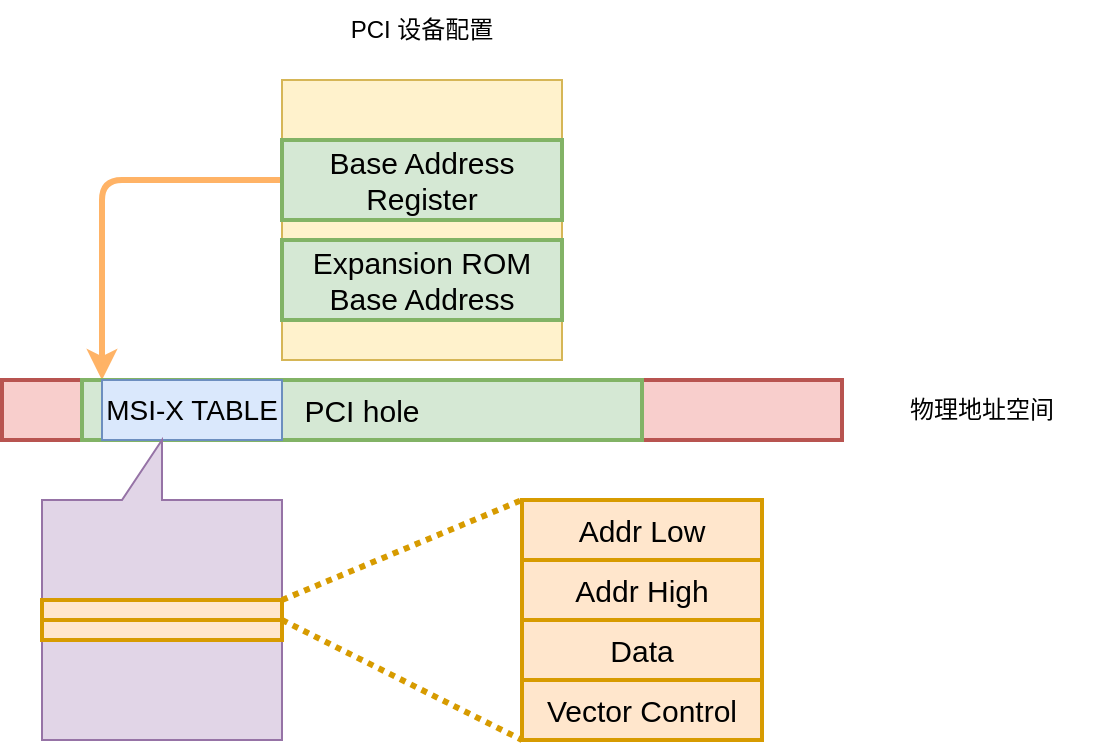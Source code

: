 <mxfile version="17.4.2" type="device"><diagram id="6A33YNNAumB7MYZeX0kF" name="第 1 页"><mxGraphModel dx="990" dy="1025" grid="1" gridSize="10" guides="1" tooltips="1" connect="1" arrows="1" fold="1" page="1" pageScale="1" pageWidth="1169" pageHeight="827" math="0" shadow="0"><root><mxCell id="0"/><mxCell id="1" parent="0"/><mxCell id="fDxgqiGCjrbir5VxKdMG-2" value="" style="rounded=0;whiteSpace=wrap;html=1;fillColor=#fff2cc;strokeColor=#d6b656;shadow=0;" vertex="1" parent="1"><mxGeometry x="390" y="420" width="140" height="140" as="geometry"/></mxCell><mxCell id="fDxgqiGCjrbir5VxKdMG-7" style="edgeStyle=orthogonalEdgeStyle;rounded=1;orthogonalLoop=1;jettySize=auto;html=1;exitX=0;exitY=0.5;exitDx=0;exitDy=0;entryX=0;entryY=0;entryDx=0;entryDy=0;labelBackgroundColor=default;fontFamily=Helvetica;fontSize=11;fontColor=default;endArrow=classic;strokeColor=#FFB366;strokeWidth=3;" edge="1" parent="1" source="6II8uOi-7ybXOuTMXV7j-16" target="fDxgqiGCjrbir5VxKdMG-4"><mxGeometry relative="1" as="geometry"/></mxCell><mxCell id="6II8uOi-7ybXOuTMXV7j-16" value="Base Address Register" style="rounded=0;whiteSpace=wrap;html=1;fillColor=#d5e8d4;strokeColor=#82b366;fontSize=15;strokeWidth=2;glass=0;sketch=0;shadow=0;" parent="1" vertex="1"><mxGeometry x="390" y="450" width="140" height="40" as="geometry"/></mxCell><mxCell id="6II8uOi-7ybXOuTMXV7j-17" value="Expansion ROM Base Address" style="rounded=0;whiteSpace=wrap;html=1;fillColor=#d5e8d4;strokeColor=#82b366;fontSize=15;strokeWidth=2;glass=0;sketch=0;shadow=0;" parent="1" vertex="1"><mxGeometry x="390" y="500" width="140" height="40" as="geometry"/></mxCell><mxCell id="6II8uOi-7ybXOuTMXV7j-45" value="" style="rounded=0;whiteSpace=wrap;html=1;strokeWidth=2;strokeColor=#b85450;fillColor=#f8cecc;" parent="1" vertex="1"><mxGeometry x="250" y="570" width="420" height="30" as="geometry"/></mxCell><mxCell id="6II8uOi-7ybXOuTMXV7j-46" value="PCI hole" style="rounded=0;whiteSpace=wrap;html=1;fillColor=#d5e8d4;strokeColor=#82b366;fontSize=15;strokeWidth=2;glass=0;sketch=0;shadow=0;" parent="1" vertex="1"><mxGeometry x="290" y="570" width="280" height="30" as="geometry"/></mxCell><mxCell id="6II8uOi-7ybXOuTMXV7j-47" value="物理地址空间" style="text;html=1;strokeColor=none;fillColor=none;align=center;verticalAlign=middle;whiteSpace=wrap;rounded=0;shadow=0;" parent="1" vertex="1"><mxGeometry x="680" y="570" width="120" height="30" as="geometry"/></mxCell><mxCell id="fDxgqiGCjrbir5VxKdMG-4" value="MSI-X TABLE" style="rounded=0;whiteSpace=wrap;html=1;fillColor=#dae8fc;strokeColor=#6c8ebf;fontSize=14;" vertex="1" parent="1"><mxGeometry x="300" y="570" width="90" height="30" as="geometry"/></mxCell><mxCell id="fDxgqiGCjrbir5VxKdMG-8" value="" style="shape=callout;whiteSpace=wrap;html=1;perimeter=calloutPerimeter;fontFamily=Helvetica;fontSize=11;direction=west;fillColor=#e1d5e7;strokeColor=#9673a6;" vertex="1" parent="1"><mxGeometry x="270" y="600" width="120" height="150" as="geometry"/></mxCell><mxCell id="fDxgqiGCjrbir5VxKdMG-9" value="PCI 设备配置" style="text;html=1;strokeColor=none;fillColor=none;align=center;verticalAlign=middle;whiteSpace=wrap;rounded=0;shadow=0;" vertex="1" parent="1"><mxGeometry x="400" y="380" width="120" height="30" as="geometry"/></mxCell><mxCell id="fDxgqiGCjrbir5VxKdMG-10" value="Addr Low" style="rounded=0;whiteSpace=wrap;html=1;fillColor=#ffe6cc;strokeColor=#d79b00;fontSize=15;strokeWidth=2;glass=0;sketch=0;shadow=0;" vertex="1" parent="1"><mxGeometry x="510" y="630" width="120" height="30" as="geometry"/></mxCell><mxCell id="fDxgqiGCjrbir5VxKdMG-11" value="Addr High" style="rounded=0;whiteSpace=wrap;html=1;fillColor=#ffe6cc;strokeColor=#d79b00;fontSize=15;strokeWidth=2;glass=0;sketch=0;shadow=0;" vertex="1" parent="1"><mxGeometry x="510" y="660" width="120" height="30" as="geometry"/></mxCell><mxCell id="fDxgqiGCjrbir5VxKdMG-12" value="Data" style="rounded=0;whiteSpace=wrap;html=1;fillColor=#ffe6cc;strokeColor=#d79b00;fontSize=15;strokeWidth=2;glass=0;sketch=0;shadow=0;" vertex="1" parent="1"><mxGeometry x="510" y="690" width="120" height="30" as="geometry"/></mxCell><mxCell id="fDxgqiGCjrbir5VxKdMG-13" value="Vector Control" style="rounded=0;whiteSpace=wrap;html=1;fillColor=#ffe6cc;strokeColor=#d79b00;fontSize=15;strokeWidth=2;glass=0;sketch=0;shadow=0;" vertex="1" parent="1"><mxGeometry x="510" y="720" width="120" height="30" as="geometry"/></mxCell><mxCell id="fDxgqiGCjrbir5VxKdMG-17" style="rounded=1;orthogonalLoop=1;jettySize=auto;html=1;exitX=1;exitY=0;exitDx=0;exitDy=0;entryX=0;entryY=0;entryDx=0;entryDy=0;labelBackgroundColor=default;fontFamily=Helvetica;fontSize=11;fontColor=default;endArrow=none;strokeColor=#d79b00;strokeWidth=3;endFill=0;fillColor=#ffe6cc;dashed=1;dashPattern=1 1;" edge="1" parent="1" source="fDxgqiGCjrbir5VxKdMG-14" target="fDxgqiGCjrbir5VxKdMG-10"><mxGeometry relative="1" as="geometry"/></mxCell><mxCell id="fDxgqiGCjrbir5VxKdMG-18" style="rounded=1;orthogonalLoop=1;jettySize=auto;html=1;exitX=1;exitY=1;exitDx=0;exitDy=0;labelBackgroundColor=default;fontFamily=Helvetica;fontSize=11;fontColor=default;endArrow=none;strokeColor=#d79b00;strokeWidth=3;endFill=0;entryX=0;entryY=1;entryDx=0;entryDy=0;fillColor=#ffe6cc;dashed=1;dashPattern=1 1;" edge="1" parent="1" source="fDxgqiGCjrbir5VxKdMG-14" target="fDxgqiGCjrbir5VxKdMG-13"><mxGeometry relative="1" as="geometry"><mxPoint x="430" y="760" as="targetPoint"/></mxGeometry></mxCell><mxCell id="fDxgqiGCjrbir5VxKdMG-14" value="" style="rounded=0;whiteSpace=wrap;html=1;fillColor=#ffe6cc;strokeColor=#d79b00;fontSize=15;strokeWidth=2;glass=0;sketch=0;shadow=0;" vertex="1" parent="1"><mxGeometry x="270" y="680" width="120" height="10" as="geometry"/></mxCell><mxCell id="fDxgqiGCjrbir5VxKdMG-16" value="" style="rounded=0;whiteSpace=wrap;html=1;fillColor=#ffe6cc;strokeColor=#d79b00;fontSize=15;strokeWidth=2;glass=0;sketch=0;shadow=0;" vertex="1" parent="1"><mxGeometry x="270" y="690" width="120" height="10" as="geometry"/></mxCell></root></mxGraphModel></diagram></mxfile>